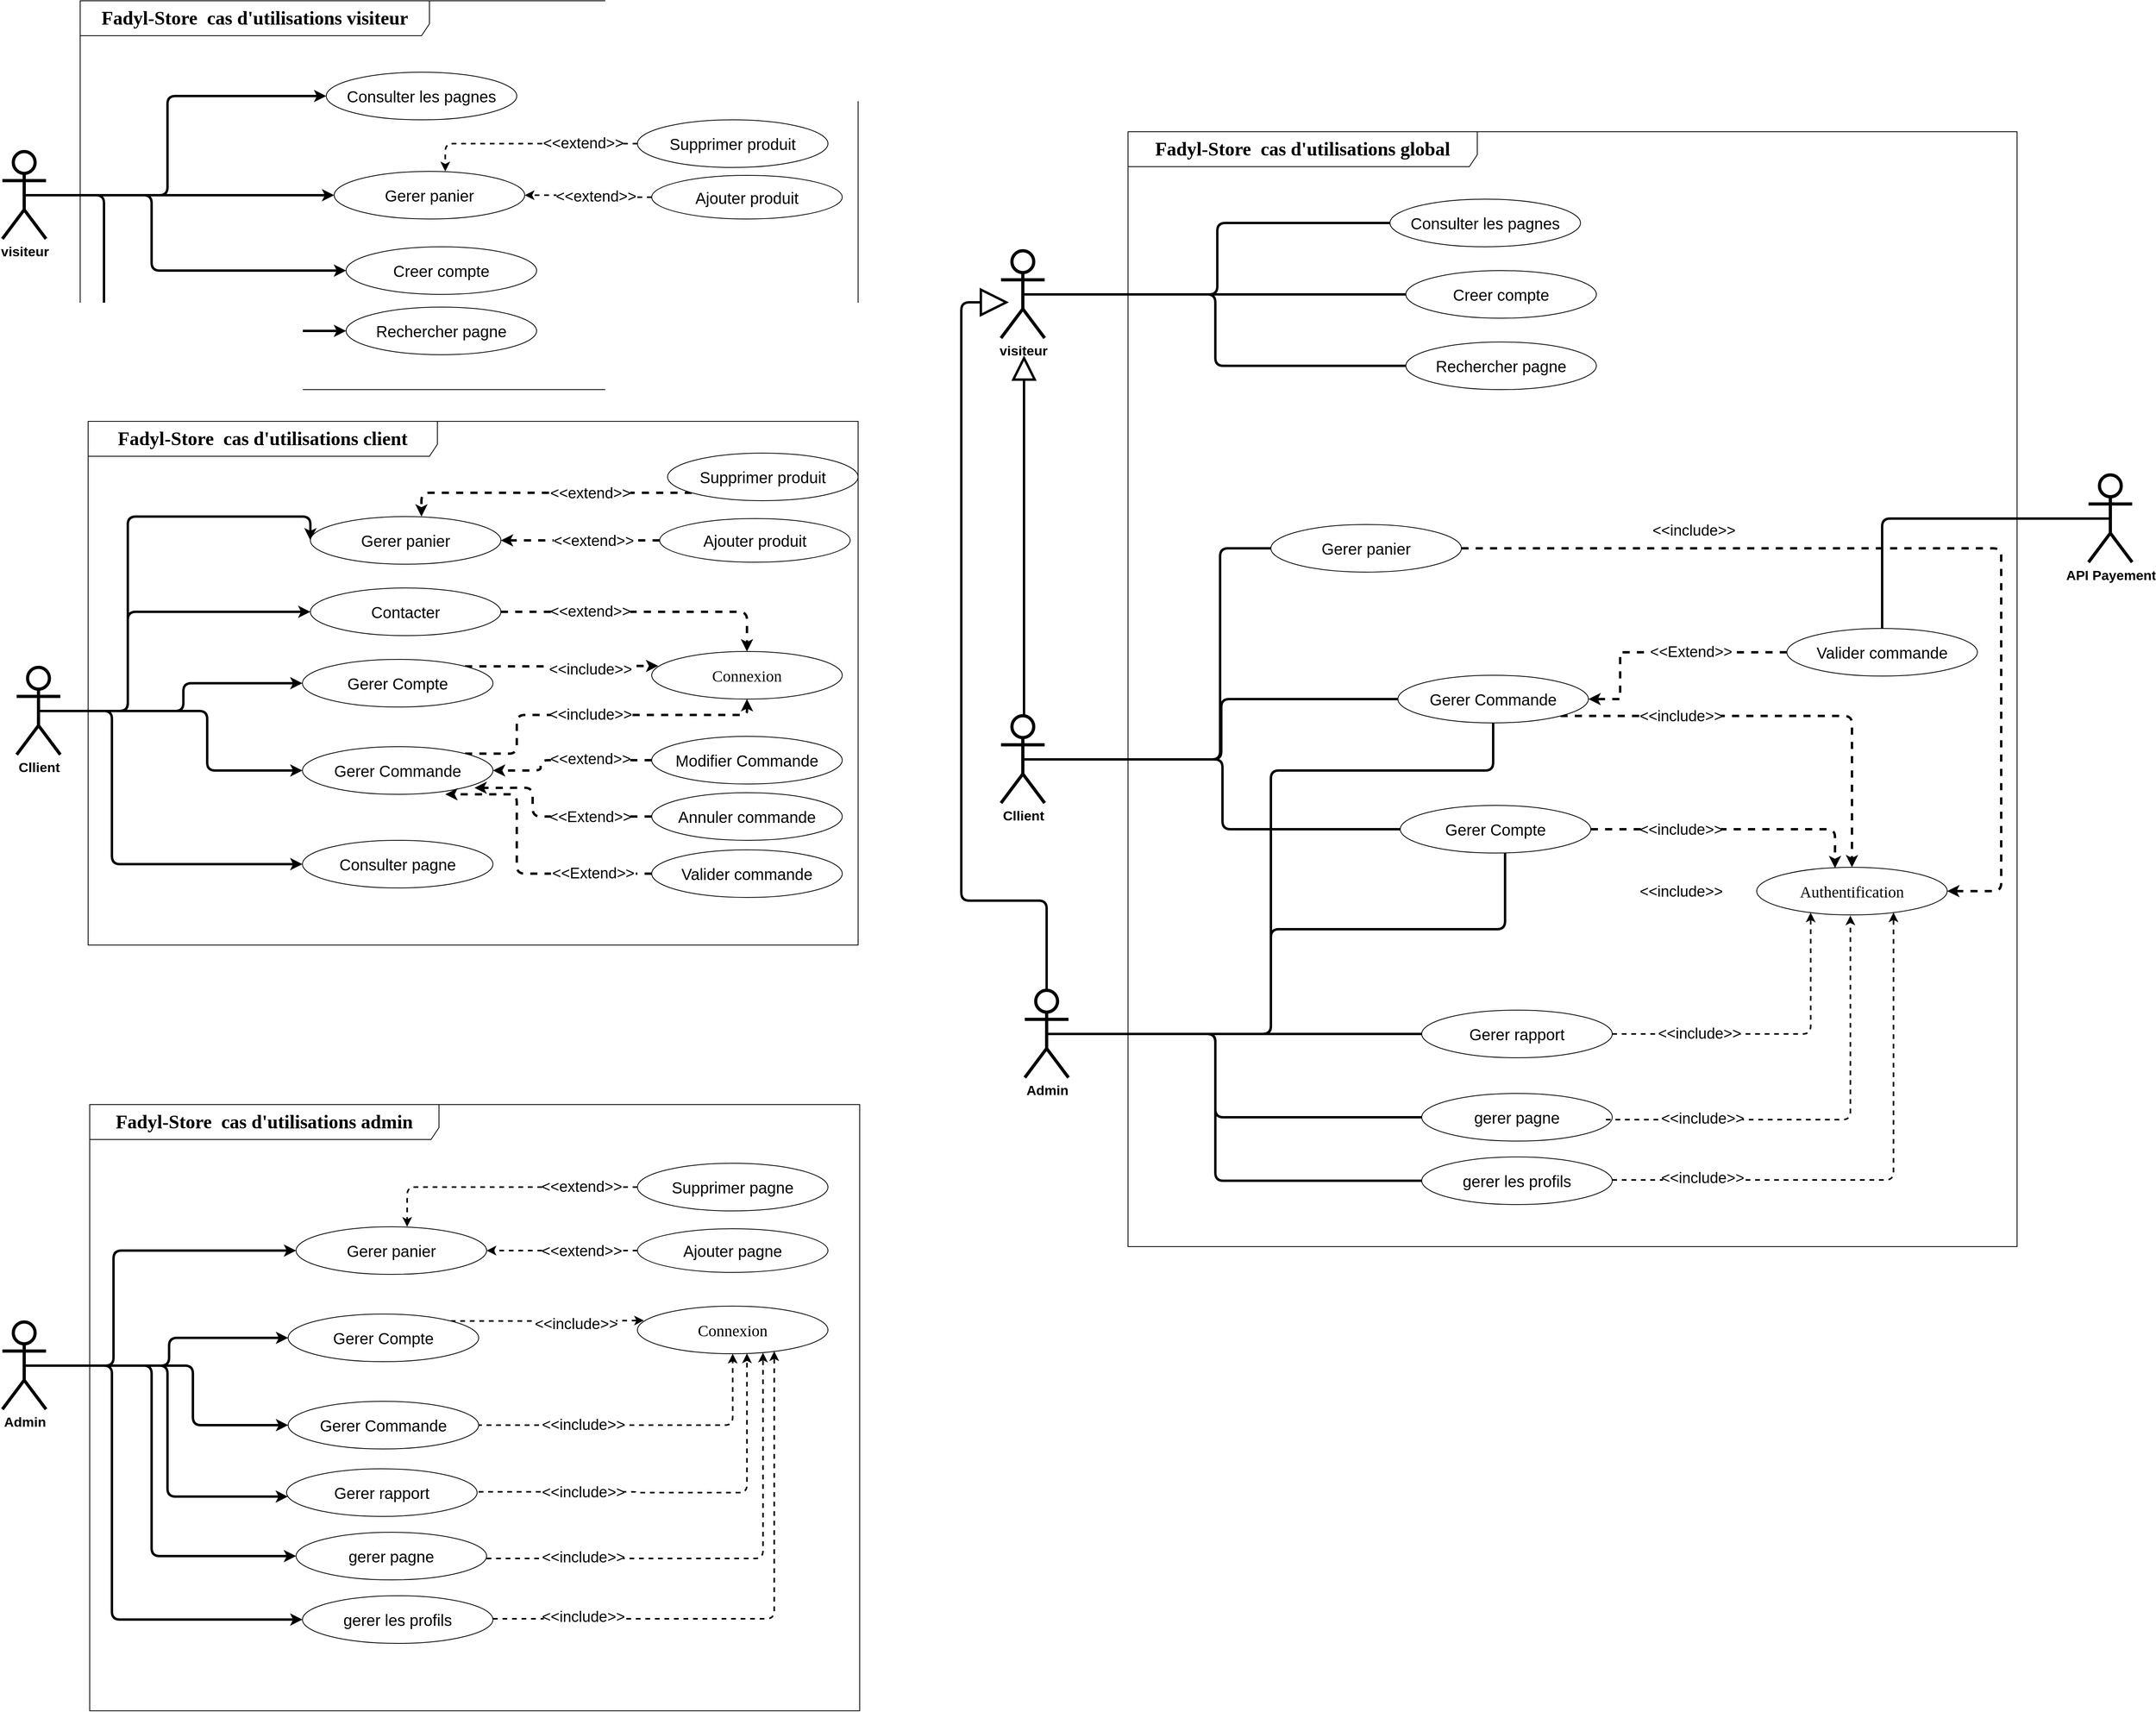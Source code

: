 <mxfile version="21.8.2" type="github">
  <diagram name="Page-1" id="MP3lhUmpOYRh14QqVenC">
    <mxGraphModel dx="3585" dy="3164" grid="1" gridSize="10" guides="1" tooltips="1" connect="1" arrows="1" fold="1" page="1" pageScale="1" pageWidth="827" pageHeight="1169" math="0" shadow="0">
      <root>
        <mxCell id="0" />
        <mxCell id="1" parent="0" />
        <mxCell id="Cj-gU3hh-OPhlNh2P_BH-46" style="edgeStyle=orthogonalEdgeStyle;rounded=1;orthogonalLoop=1;jettySize=auto;html=1;exitX=0.5;exitY=0.5;exitDx=0;exitDy=0;exitPerimeter=0;entryX=0;entryY=0.5;entryDx=0;entryDy=0;strokeWidth=3;" parent="1" source="Cj-gU3hh-OPhlNh2P_BH-1" target="Cj-gU3hh-OPhlNh2P_BH-8" edge="1">
          <mxGeometry relative="1" as="geometry">
            <Array as="points">
              <mxPoint x="510" y="175" />
              <mxPoint x="510" y="250" />
            </Array>
          </mxGeometry>
        </mxCell>
        <mxCell id="Cj-gU3hh-OPhlNh2P_BH-48" style="edgeStyle=orthogonalEdgeStyle;rounded=1;orthogonalLoop=1;jettySize=auto;html=1;exitX=0.5;exitY=0.5;exitDx=0;exitDy=0;exitPerimeter=0;entryX=0;entryY=0.5;entryDx=0;entryDy=0;strokeWidth=3;" parent="1" source="Cj-gU3hh-OPhlNh2P_BH-1" target="Cj-gU3hh-OPhlNh2P_BH-10" edge="1">
          <mxGeometry relative="1" as="geometry">
            <Array as="points">
              <mxPoint x="390" y="175" />
              <mxPoint x="390" y="368" />
            </Array>
          </mxGeometry>
        </mxCell>
        <mxCell id="Cj-gU3hh-OPhlNh2P_BH-49" style="edgeStyle=orthogonalEdgeStyle;orthogonalLoop=1;jettySize=auto;html=1;exitX=0.5;exitY=0.5;exitDx=0;exitDy=0;exitPerimeter=0;entryX=0;entryY=0.5;entryDx=0;entryDy=0;strokeWidth=3;rounded=1;" parent="1" source="Cj-gU3hh-OPhlNh2P_BH-1" target="Cj-gU3hh-OPhlNh2P_BH-4" edge="1">
          <mxGeometry relative="1" as="geometry">
            <Array as="points">
              <mxPoint x="410" y="175" />
              <mxPoint x="410" y="-70" />
            </Array>
          </mxGeometry>
        </mxCell>
        <mxCell id="Cj-gU3hh-OPhlNh2P_BH-50" style="edgeStyle=orthogonalEdgeStyle;rounded=1;orthogonalLoop=1;jettySize=auto;html=1;exitX=0.5;exitY=0.5;exitDx=0;exitDy=0;exitPerimeter=0;entryX=0;entryY=0.5;entryDx=0;entryDy=0;strokeWidth=3;" parent="1" source="Cj-gU3hh-OPhlNh2P_BH-1" target="Cj-gU3hh-OPhlNh2P_BH-7" edge="1">
          <mxGeometry relative="1" as="geometry">
            <Array as="points">
              <mxPoint x="480" y="175" />
              <mxPoint x="480" y="140" />
            </Array>
          </mxGeometry>
        </mxCell>
        <mxCell id="Cj-gU3hh-OPhlNh2P_BH-1" value="&lt;b&gt;&lt;font style=&quot;font-size: 17px;&quot;&gt;Cllient&lt;/font&gt;&lt;/b&gt;" style="shape=umlActor;verticalLabelPosition=bottom;verticalAlign=top;html=1;strokeWidth=4;" parent="1" vertex="1">
          <mxGeometry x="270" y="120" width="55" height="110" as="geometry" />
        </mxCell>
        <mxCell id="Cj-gU3hh-OPhlNh2P_BH-4" value="&lt;font style=&quot;font-size: 20px;&quot;&gt;Gerer panier&lt;/font&gt;" style="ellipse;whiteSpace=wrap;html=1;fillStyle=solid;" parent="1" vertex="1">
          <mxGeometry x="640" y="-70" width="240" height="60" as="geometry" />
        </mxCell>
        <mxCell id="Cj-gU3hh-OPhlNh2P_BH-61" style="edgeStyle=orthogonalEdgeStyle;rounded=1;orthogonalLoop=1;jettySize=auto;html=1;exitX=1;exitY=0;exitDx=0;exitDy=0;entryX=0.034;entryY=0.302;entryDx=0;entryDy=0;entryPerimeter=0;dashed=1;strokeWidth=3;" parent="1" source="Cj-gU3hh-OPhlNh2P_BH-7" target="Cj-gU3hh-OPhlNh2P_BH-51" edge="1">
          <mxGeometry relative="1" as="geometry" />
        </mxCell>
        <mxCell id="Cj-gU3hh-OPhlNh2P_BH-7" value="&lt;font style=&quot;font-size: 20px;&quot;&gt;Gerer Compte&lt;/font&gt;" style="ellipse;whiteSpace=wrap;html=1;" parent="1" vertex="1">
          <mxGeometry x="630" y="110" width="240" height="60" as="geometry" />
        </mxCell>
        <mxCell id="Cj-gU3hh-OPhlNh2P_BH-77" style="edgeStyle=orthogonalEdgeStyle;rounded=1;orthogonalLoop=1;jettySize=auto;html=1;exitX=1;exitY=0;exitDx=0;exitDy=0;entryX=0.5;entryY=1;entryDx=0;entryDy=0;dashed=1;strokeWidth=3;" parent="1" source="Cj-gU3hh-OPhlNh2P_BH-8" target="Cj-gU3hh-OPhlNh2P_BH-51" edge="1">
          <mxGeometry relative="1" as="geometry">
            <Array as="points">
              <mxPoint x="900" y="229" />
              <mxPoint x="900" y="180" />
              <mxPoint x="1190" y="180" />
            </Array>
          </mxGeometry>
        </mxCell>
        <mxCell id="Cj-gU3hh-OPhlNh2P_BH-8" value="&lt;font style=&quot;font-size: 20px;&quot;&gt;Gerer Commande&lt;/font&gt;" style="ellipse;whiteSpace=wrap;html=1;" parent="1" vertex="1">
          <mxGeometry x="630" y="220" width="240" height="60" as="geometry" />
        </mxCell>
        <mxCell id="Cj-gU3hh-OPhlNh2P_BH-10" value="&lt;span style=&quot;font-size: 20px;&quot;&gt;Consulter pagne&lt;/span&gt;" style="ellipse;whiteSpace=wrap;html=1;" parent="1" vertex="1">
          <mxGeometry x="630" y="338" width="240" height="60" as="geometry" />
        </mxCell>
        <mxCell id="Cj-gU3hh-OPhlNh2P_BH-58" style="edgeStyle=orthogonalEdgeStyle;rounded=0;orthogonalLoop=1;jettySize=auto;html=1;exitX=0;exitY=0.5;exitDx=0;exitDy=0;entryX=1;entryY=0.5;entryDx=0;entryDy=0;dashed=1;strokeWidth=3;" parent="1" source="Cj-gU3hh-OPhlNh2P_BH-21" target="Cj-gU3hh-OPhlNh2P_BH-4" edge="1">
          <mxGeometry relative="1" as="geometry" />
        </mxCell>
        <mxCell id="Cj-gU3hh-OPhlNh2P_BH-21" value="&lt;font style=&quot;font-size: 20px;&quot;&gt;Ajouter produit&lt;/font&gt;" style="ellipse;whiteSpace=wrap;html=1;flipV=1;flipH=1;" parent="1" vertex="1">
          <mxGeometry x="1080" y="-67.5" width="240" height="55" as="geometry" />
        </mxCell>
        <mxCell id="Cj-gU3hh-OPhlNh2P_BH-82" style="edgeStyle=orthogonalEdgeStyle;rounded=1;orthogonalLoop=1;jettySize=auto;html=1;entryX=0.583;entryY=0;entryDx=0;entryDy=0;entryPerimeter=0;dashed=1;strokeWidth=3;" parent="1" source="Cj-gU3hh-OPhlNh2P_BH-22" target="Cj-gU3hh-OPhlNh2P_BH-4" edge="1">
          <mxGeometry relative="1" as="geometry">
            <Array as="points">
              <mxPoint x="780" y="-100" />
            </Array>
          </mxGeometry>
        </mxCell>
        <mxCell id="Cj-gU3hh-OPhlNh2P_BH-22" value="&lt;font style=&quot;font-size: 20px;&quot;&gt;Supprimer produit&lt;/font&gt;" style="ellipse;whiteSpace=wrap;html=1;flipV=1;flipH=1;" parent="1" vertex="1">
          <mxGeometry x="1090" y="-150" width="240" height="60" as="geometry" />
        </mxCell>
        <mxCell id="Cj-gU3hh-OPhlNh2P_BH-37" style="edgeStyle=orthogonalEdgeStyle;rounded=1;orthogonalLoop=1;jettySize=auto;html=1;exitX=0;exitY=0.5;exitDx=0;exitDy=0;entryX=1;entryY=0.5;entryDx=0;entryDy=0;dashed=1;strokeWidth=3;" parent="1" source="Cj-gU3hh-OPhlNh2P_BH-28" target="Cj-gU3hh-OPhlNh2P_BH-8" edge="1">
          <mxGeometry relative="1" as="geometry">
            <Array as="points">
              <mxPoint x="930" y="237" />
              <mxPoint x="930" y="250" />
            </Array>
          </mxGeometry>
        </mxCell>
        <mxCell id="Cj-gU3hh-OPhlNh2P_BH-28" value="&lt;font style=&quot;font-size: 20px;&quot;&gt;Modifier Commande&lt;/font&gt;" style="ellipse;whiteSpace=wrap;html=1;flipV=1;flipH=1;" parent="1" vertex="1">
          <mxGeometry x="1070" y="207" width="240" height="60" as="geometry" />
        </mxCell>
        <mxCell id="Cj-gU3hh-OPhlNh2P_BH-38" style="edgeStyle=orthogonalEdgeStyle;rounded=1;orthogonalLoop=1;jettySize=auto;html=1;exitX=0;exitY=0.5;exitDx=0;exitDy=0;entryX=0.903;entryY=0.864;entryDx=0;entryDy=0;entryPerimeter=0;dashed=1;strokeWidth=3;" parent="1" source="Cj-gU3hh-OPhlNh2P_BH-29" target="Cj-gU3hh-OPhlNh2P_BH-8" edge="1">
          <mxGeometry relative="1" as="geometry">
            <Array as="points">
              <mxPoint x="920" y="308" />
              <mxPoint x="920" y="272" />
            </Array>
          </mxGeometry>
        </mxCell>
        <mxCell id="Cj-gU3hh-OPhlNh2P_BH-29" value="&lt;font style=&quot;font-size: 20px;&quot;&gt;Annuler commande&lt;/font&gt;" style="ellipse;whiteSpace=wrap;html=1;flipV=1;flipH=1;" parent="1" vertex="1">
          <mxGeometry x="1070" y="278" width="240" height="60" as="geometry" />
        </mxCell>
        <mxCell id="Cj-gU3hh-OPhlNh2P_BH-39" style="edgeStyle=orthogonalEdgeStyle;rounded=1;orthogonalLoop=1;jettySize=auto;html=1;exitX=0;exitY=0.5;exitDx=0;exitDy=0;entryX=0.75;entryY=1;entryDx=0;entryDy=0;entryPerimeter=0;dashed=1;strokeWidth=3;" parent="1" source="Cj-gU3hh-OPhlNh2P_BH-30" target="Cj-gU3hh-OPhlNh2P_BH-8" edge="1">
          <mxGeometry relative="1" as="geometry">
            <Array as="points">
              <mxPoint x="900" y="380" />
              <mxPoint x="900" y="280" />
            </Array>
          </mxGeometry>
        </mxCell>
        <mxCell id="Cj-gU3hh-OPhlNh2P_BH-30" value="&lt;font style=&quot;font-size: 20px;&quot;&gt;Valider commande&lt;/font&gt;" style="ellipse;whiteSpace=wrap;html=1;flipV=1;flipH=1;" parent="1" vertex="1">
          <mxGeometry x="1070" y="350" width="240" height="60" as="geometry" />
        </mxCell>
        <mxCell id="Cj-gU3hh-OPhlNh2P_BH-51" value="&lt;font face=&quot;Times New Roman&quot; style=&quot;font-size: 20px;&quot;&gt;Connexion&lt;/font&gt;" style="ellipse;whiteSpace=wrap;html=1;" parent="1" vertex="1">
          <mxGeometry x="1070" y="100" width="240" height="60" as="geometry" />
        </mxCell>
        <mxCell id="Cj-gU3hh-OPhlNh2P_BH-65" value="&lt;font style=&quot;font-size: 19px;&quot;&gt;&amp;lt;&amp;lt;Extend&amp;gt;&amp;gt;&lt;/font&gt;" style="text;html=1;strokeColor=none;fillColor=default;align=center;verticalAlign=middle;whiteSpace=wrap;rounded=0;" parent="1" vertex="1">
          <mxGeometry x="943" y="365" width="107" height="30" as="geometry" />
        </mxCell>
        <mxCell id="Cj-gU3hh-OPhlNh2P_BH-75" value="&lt;font style=&quot;font-size: 19px;&quot;&gt;&amp;lt;&amp;lt;Extend&amp;gt;&amp;gt;&lt;/font&gt;" style="text;html=1;strokeColor=none;fillColor=default;align=center;verticalAlign=middle;whiteSpace=wrap;rounded=0;" parent="1" vertex="1">
          <mxGeometry x="943" y="294" width="100" height="30" as="geometry" />
        </mxCell>
        <mxCell id="Cj-gU3hh-OPhlNh2P_BH-76" value="&lt;font style=&quot;font-size: 19px;&quot;&gt;&amp;lt;&amp;lt;extend&amp;gt;&amp;gt;&lt;/font&gt;" style="text;html=1;strokeColor=none;fillColor=default;align=center;verticalAlign=middle;whiteSpace=wrap;rounded=0;" parent="1" vertex="1">
          <mxGeometry x="943" y="221" width="100" height="30" as="geometry" />
        </mxCell>
        <mxCell id="Cj-gU3hh-OPhlNh2P_BH-78" value="&lt;font style=&quot;font-size: 19px;&quot;&gt;&amp;lt;&amp;lt;include&amp;gt;&amp;gt;&lt;/font&gt;" style="text;html=1;strokeColor=none;fillColor=default;align=center;verticalAlign=middle;whiteSpace=wrap;rounded=0;" parent="1" vertex="1">
          <mxGeometry x="943" y="165" width="100" height="30" as="geometry" />
        </mxCell>
        <mxCell id="Cj-gU3hh-OPhlNh2P_BH-80" value="&lt;font style=&quot;font-size: 19px;&quot;&gt;&amp;lt;&amp;lt;include&amp;gt;&amp;gt;&lt;/font&gt;" style="text;html=1;strokeColor=none;fillColor=default;align=center;verticalAlign=middle;whiteSpace=wrap;rounded=0;" parent="1" vertex="1">
          <mxGeometry x="943" y="108" width="100" height="30" as="geometry" />
        </mxCell>
        <mxCell id="Cj-gU3hh-OPhlNh2P_BH-83" value="&lt;font style=&quot;font-size: 19px;&quot;&gt;&amp;lt;&amp;lt;extend&amp;gt;&amp;gt;&lt;/font&gt;" style="text;html=1;strokeColor=none;fillColor=default;align=center;verticalAlign=middle;whiteSpace=wrap;rounded=0;" parent="1" vertex="1">
          <mxGeometry x="943" y="-114" width="100" height="30" as="geometry" />
        </mxCell>
        <mxCell id="Cj-gU3hh-OPhlNh2P_BH-84" value="&lt;font style=&quot;font-size: 19px;&quot;&gt;&amp;lt;&amp;lt;extend&amp;gt;&amp;gt;&lt;/font&gt;" style="text;html=1;strokeColor=none;fillColor=default;align=center;verticalAlign=middle;whiteSpace=wrap;rounded=0;" parent="1" vertex="1">
          <mxGeometry x="946.5" y="-55" width="100" height="31" as="geometry" />
        </mxCell>
        <mxCell id="yTbpCCuxqW_o6gBiZuwL-2" value="&lt;b style=&quot;border-color: var(--border-color); font-family: &amp;quot;Times New Roman&amp;quot;; font-size: 24px;&quot;&gt;Fadyl-Store&amp;nbsp; cas d&#39;utilisations client&lt;/b&gt;" style="shape=umlFrame;whiteSpace=wrap;html=1;pointerEvents=0;width=440;height=44;movable=0;resizable=0;rotatable=0;deletable=0;editable=0;locked=1;connectable=0;" parent="1" vertex="1">
          <mxGeometry x="360" y="-190" width="970" height="660" as="geometry" />
        </mxCell>
        <mxCell id="NZRVEaTQ7mNEFwLoyxDp-2" style="edgeStyle=orthogonalEdgeStyle;rounded=1;orthogonalLoop=1;jettySize=auto;html=1;exitX=0.5;exitY=0.5;exitDx=0;exitDy=0;exitPerimeter=0;entryX=0;entryY=0.5;entryDx=0;entryDy=0;strokeWidth=3;" parent="1" source="NZRVEaTQ7mNEFwLoyxDp-6" target="NZRVEaTQ7mNEFwLoyxDp-13" edge="1">
          <mxGeometry relative="1" as="geometry">
            <Array as="points">
              <mxPoint x="440" y="-475" />
              <mxPoint x="440" y="-380" />
            </Array>
          </mxGeometry>
        </mxCell>
        <mxCell id="NZRVEaTQ7mNEFwLoyxDp-3" style="edgeStyle=orthogonalEdgeStyle;rounded=1;orthogonalLoop=1;jettySize=auto;html=1;exitX=0.5;exitY=0.5;exitDx=0;exitDy=0;exitPerimeter=0;entryX=0;entryY=0.5;entryDx=0;entryDy=0;strokeWidth=3;" parent="1" source="NZRVEaTQ7mNEFwLoyxDp-6" target="NZRVEaTQ7mNEFwLoyxDp-14" edge="1">
          <mxGeometry relative="1" as="geometry">
            <Array as="points">
              <mxPoint x="380" y="-475" />
              <mxPoint x="380" y="-304" />
            </Array>
          </mxGeometry>
        </mxCell>
        <mxCell id="NZRVEaTQ7mNEFwLoyxDp-4" style="edgeStyle=orthogonalEdgeStyle;orthogonalLoop=1;jettySize=auto;html=1;exitX=0.5;exitY=0.5;exitDx=0;exitDy=0;exitPerimeter=0;entryX=0;entryY=0.5;entryDx=0;entryDy=0;strokeWidth=3;rounded=1;" parent="1" source="NZRVEaTQ7mNEFwLoyxDp-6" target="NZRVEaTQ7mNEFwLoyxDp-8" edge="1">
          <mxGeometry relative="1" as="geometry">
            <Array as="points">
              <mxPoint x="655" y="-475" />
            </Array>
          </mxGeometry>
        </mxCell>
        <mxCell id="NZRVEaTQ7mNEFwLoyxDp-93" style="edgeStyle=orthogonalEdgeStyle;rounded=1;orthogonalLoop=1;jettySize=auto;html=1;exitX=0.5;exitY=0.5;exitDx=0;exitDy=0;exitPerimeter=0;entryX=0;entryY=0.5;entryDx=0;entryDy=0;strokeWidth=3;" parent="1" source="NZRVEaTQ7mNEFwLoyxDp-6" target="NZRVEaTQ7mNEFwLoyxDp-92" edge="1">
          <mxGeometry relative="1" as="geometry">
            <Array as="points">
              <mxPoint x="460" y="-475" />
              <mxPoint x="460" y="-600" />
            </Array>
          </mxGeometry>
        </mxCell>
        <mxCell id="NZRVEaTQ7mNEFwLoyxDp-6" value="&lt;b&gt;&lt;font style=&quot;font-size: 17px;&quot;&gt;visiteur&lt;/font&gt;&lt;/b&gt;" style="shape=umlActor;verticalLabelPosition=bottom;verticalAlign=top;html=1;strokeWidth=4;" parent="1" vertex="1">
          <mxGeometry x="252" y="-530" width="55" height="110" as="geometry" />
        </mxCell>
        <mxCell id="NZRVEaTQ7mNEFwLoyxDp-8" value="&lt;font style=&quot;font-size: 20px;&quot;&gt;Gerer panier&lt;/font&gt;" style="ellipse;whiteSpace=wrap;html=1;fillStyle=solid;" parent="1" vertex="1">
          <mxGeometry x="670" y="-505" width="240" height="60" as="geometry" />
        </mxCell>
        <mxCell id="NZRVEaTQ7mNEFwLoyxDp-13" value="&lt;font style=&quot;font-size: 20px;&quot;&gt;Creer compte&lt;/font&gt;" style="ellipse;whiteSpace=wrap;html=1;" parent="1" vertex="1">
          <mxGeometry x="685" y="-410" width="240" height="60" as="geometry" />
        </mxCell>
        <mxCell id="NZRVEaTQ7mNEFwLoyxDp-14" value="&lt;font style=&quot;font-size: 20px;&quot;&gt;Rechercher pagne&lt;/font&gt;" style="ellipse;whiteSpace=wrap;html=1;" parent="1" vertex="1">
          <mxGeometry x="685" y="-334" width="240" height="60" as="geometry" />
        </mxCell>
        <mxCell id="NZRVEaTQ7mNEFwLoyxDp-15" style="edgeStyle=orthogonalEdgeStyle;rounded=0;orthogonalLoop=1;jettySize=auto;html=1;exitX=0;exitY=0.5;exitDx=0;exitDy=0;entryX=1;entryY=0.5;entryDx=0;entryDy=0;dashed=1;strokeWidth=2;" parent="1" source="NZRVEaTQ7mNEFwLoyxDp-16" target="NZRVEaTQ7mNEFwLoyxDp-8" edge="1">
          <mxGeometry relative="1" as="geometry" />
        </mxCell>
        <mxCell id="NZRVEaTQ7mNEFwLoyxDp-16" value="&lt;font style=&quot;font-size: 20px;&quot;&gt;Ajouter produit&lt;/font&gt;" style="ellipse;whiteSpace=wrap;html=1;flipV=1;flipH=1;" parent="1" vertex="1">
          <mxGeometry x="1070" y="-500" width="240" height="55" as="geometry" />
        </mxCell>
        <mxCell id="NZRVEaTQ7mNEFwLoyxDp-17" style="edgeStyle=orthogonalEdgeStyle;rounded=1;orthogonalLoop=1;jettySize=auto;html=1;entryX=0.583;entryY=0;entryDx=0;entryDy=0;entryPerimeter=0;dashed=1;strokeWidth=2;" parent="1" source="NZRVEaTQ7mNEFwLoyxDp-18" target="NZRVEaTQ7mNEFwLoyxDp-8" edge="1">
          <mxGeometry relative="1" as="geometry" />
        </mxCell>
        <mxCell id="NZRVEaTQ7mNEFwLoyxDp-18" value="&lt;font style=&quot;font-size: 20px;&quot;&gt;Supprimer produit&lt;/font&gt;" style="ellipse;whiteSpace=wrap;html=1;flipV=1;flipH=1;" parent="1" vertex="1">
          <mxGeometry x="1052" y="-570" width="240" height="60" as="geometry" />
        </mxCell>
        <mxCell id="NZRVEaTQ7mNEFwLoyxDp-32" value="&lt;font style=&quot;font-size: 19px;&quot;&gt;&amp;lt;&amp;lt;extend&amp;gt;&amp;gt;&lt;/font&gt;" style="text;html=1;strokeColor=none;fillColor=default;align=center;verticalAlign=middle;whiteSpace=wrap;rounded=0;" parent="1" vertex="1">
          <mxGeometry x="934" y="-555" width="100" height="30" as="geometry" />
        </mxCell>
        <mxCell id="NZRVEaTQ7mNEFwLoyxDp-33" value="&lt;font style=&quot;font-size: 19px;&quot;&gt;&amp;lt;&amp;lt;extend&amp;gt;&amp;gt;&lt;/font&gt;" style="text;html=1;strokeColor=none;fillColor=default;align=center;verticalAlign=middle;whiteSpace=wrap;rounded=0;" parent="1" vertex="1">
          <mxGeometry x="950" y="-488" width="100" height="30" as="geometry" />
        </mxCell>
        <mxCell id="NZRVEaTQ7mNEFwLoyxDp-34" value="&lt;b style=&quot;border-color: var(--border-color); font-family: &amp;quot;Times New Roman&amp;quot;; font-size: 24px;&quot;&gt;Fadyl-Store&amp;nbsp; cas d&#39;utilisations visiteur&lt;/b&gt;" style="shape=umlFrame;whiteSpace=wrap;html=1;pointerEvents=0;width=440;height=44;movable=0;resizable=0;rotatable=0;deletable=0;editable=0;locked=1;connectable=0;" parent="1" vertex="1">
          <mxGeometry x="350" y="-720" width="980" height="490" as="geometry" />
        </mxCell>
        <mxCell id="lOCJCcute6sz5MF9mWm--66" style="edgeStyle=orthogonalEdgeStyle;rounded=1;orthogonalLoop=1;jettySize=auto;html=1;exitX=1;exitY=0.5;exitDx=0;exitDy=0;entryX=0.5;entryY=0;entryDx=0;entryDy=0;strokeWidth=3;dashed=1;" parent="1" source="NZRVEaTQ7mNEFwLoyxDp-37" target="Cj-gU3hh-OPhlNh2P_BH-51" edge="1">
          <mxGeometry relative="1" as="geometry" />
        </mxCell>
        <mxCell id="NZRVEaTQ7mNEFwLoyxDp-37" value="&lt;font style=&quot;font-size: 20px;&quot;&gt;Contacter&lt;/font&gt;" style="ellipse;whiteSpace=wrap;html=1;fillStyle=solid;" parent="1" vertex="1">
          <mxGeometry x="640" y="20" width="240" height="60" as="geometry" />
        </mxCell>
        <mxCell id="NZRVEaTQ7mNEFwLoyxDp-38" style="edgeStyle=orthogonalEdgeStyle;orthogonalLoop=1;jettySize=auto;html=1;exitX=0.5;exitY=0.5;exitDx=0;exitDy=0;exitPerimeter=0;entryX=0;entryY=0.5;entryDx=0;entryDy=0;strokeWidth=3;rounded=1;" parent="1" source="Cj-gU3hh-OPhlNh2P_BH-1" target="NZRVEaTQ7mNEFwLoyxDp-37" edge="1">
          <mxGeometry relative="1" as="geometry">
            <Array as="points">
              <mxPoint x="410" y="175" />
              <mxPoint x="410" y="50" />
            </Array>
            <mxPoint x="310.5" y="120" as="sourcePoint" />
            <mxPoint x="652.5" y="-25" as="targetPoint" />
          </mxGeometry>
        </mxCell>
        <mxCell id="NZRVEaTQ7mNEFwLoyxDp-39" style="edgeStyle=orthogonalEdgeStyle;rounded=1;orthogonalLoop=1;jettySize=auto;html=1;exitX=0.5;exitY=0.5;exitDx=0;exitDy=0;exitPerimeter=0;entryX=0;entryY=0.5;entryDx=0;entryDy=0;strokeWidth=3;" parent="1" source="NZRVEaTQ7mNEFwLoyxDp-44" target="NZRVEaTQ7mNEFwLoyxDp-50" edge="1">
          <mxGeometry relative="1" as="geometry">
            <Array as="points">
              <mxPoint x="492" y="1000" />
              <mxPoint x="492" y="1075" />
            </Array>
          </mxGeometry>
        </mxCell>
        <mxCell id="NZRVEaTQ7mNEFwLoyxDp-41" style="edgeStyle=orthogonalEdgeStyle;rounded=1;orthogonalLoop=1;jettySize=auto;html=1;exitX=0.5;exitY=0.5;exitDx=0;exitDy=0;exitPerimeter=0;entryX=0;entryY=0.5;entryDx=0;entryDy=0;strokeWidth=3;" parent="1" source="NZRVEaTQ7mNEFwLoyxDp-44" target="NZRVEaTQ7mNEFwLoyxDp-52" edge="1">
          <mxGeometry relative="1" as="geometry">
            <Array as="points">
              <mxPoint x="440" y="1000" />
              <mxPoint x="440" y="1240" />
            </Array>
          </mxGeometry>
        </mxCell>
        <mxCell id="NZRVEaTQ7mNEFwLoyxDp-42" style="edgeStyle=orthogonalEdgeStyle;orthogonalLoop=1;jettySize=auto;html=1;exitX=0.5;exitY=0.5;exitDx=0;exitDy=0;exitPerimeter=0;entryX=0;entryY=0.5;entryDx=0;entryDy=0;strokeWidth=3;rounded=1;" parent="1" source="NZRVEaTQ7mNEFwLoyxDp-44" target="NZRVEaTQ7mNEFwLoyxDp-46" edge="1">
          <mxGeometry relative="1" as="geometry">
            <Array as="points">
              <mxPoint x="392" y="1000" />
              <mxPoint x="392" y="855" />
            </Array>
          </mxGeometry>
        </mxCell>
        <mxCell id="NZRVEaTQ7mNEFwLoyxDp-43" style="edgeStyle=orthogonalEdgeStyle;rounded=1;orthogonalLoop=1;jettySize=auto;html=1;exitX=0.5;exitY=0.5;exitDx=0;exitDy=0;exitPerimeter=0;entryX=0;entryY=0.5;entryDx=0;entryDy=0;strokeWidth=3;" parent="1" source="NZRVEaTQ7mNEFwLoyxDp-44" target="NZRVEaTQ7mNEFwLoyxDp-48" edge="1">
          <mxGeometry relative="1" as="geometry">
            <Array as="points">
              <mxPoint x="462" y="1000" />
              <mxPoint x="462" y="965" />
            </Array>
          </mxGeometry>
        </mxCell>
        <mxCell id="NZRVEaTQ7mNEFwLoyxDp-79" style="edgeStyle=orthogonalEdgeStyle;rounded=1;orthogonalLoop=1;jettySize=auto;html=1;exitX=0.5;exitY=0.5;exitDx=0;exitDy=0;exitPerimeter=0;entryX=0;entryY=0.5;entryDx=0;entryDy=0;strokeWidth=3;" parent="1" source="NZRVEaTQ7mNEFwLoyxDp-44" target="NZRVEaTQ7mNEFwLoyxDp-78" edge="1">
          <mxGeometry relative="1" as="geometry">
            <Array as="points">
              <mxPoint x="390" y="1000" />
              <mxPoint x="390" y="1320" />
            </Array>
          </mxGeometry>
        </mxCell>
        <mxCell id="NZRVEaTQ7mNEFwLoyxDp-44" value="&lt;b&gt;&lt;font style=&quot;font-size: 17px;&quot;&gt;Admin&lt;/font&gt;&lt;/b&gt;" style="shape=umlActor;verticalLabelPosition=bottom;verticalAlign=top;html=1;strokeWidth=4;" parent="1" vertex="1">
          <mxGeometry x="252" y="945" width="55" height="110" as="geometry" />
        </mxCell>
        <mxCell id="NZRVEaTQ7mNEFwLoyxDp-46" value="&lt;font style=&quot;font-size: 20px;&quot;&gt;Gerer panier&lt;/font&gt;" style="ellipse;whiteSpace=wrap;html=1;fillStyle=solid;" parent="1" vertex="1">
          <mxGeometry x="622" y="825" width="240" height="60" as="geometry" />
        </mxCell>
        <mxCell id="NZRVEaTQ7mNEFwLoyxDp-47" style="edgeStyle=orthogonalEdgeStyle;rounded=1;orthogonalLoop=1;jettySize=auto;html=1;exitX=1;exitY=0;exitDx=0;exitDy=0;entryX=0.034;entryY=0.302;entryDx=0;entryDy=0;entryPerimeter=0;dashed=1;strokeWidth=2;" parent="1" source="NZRVEaTQ7mNEFwLoyxDp-48" target="NZRVEaTQ7mNEFwLoyxDp-63" edge="1">
          <mxGeometry relative="1" as="geometry" />
        </mxCell>
        <mxCell id="NZRVEaTQ7mNEFwLoyxDp-48" value="&lt;font style=&quot;font-size: 20px;&quot;&gt;Gerer Compte&lt;/font&gt;" style="ellipse;whiteSpace=wrap;html=1;" parent="1" vertex="1">
          <mxGeometry x="612" y="935" width="240" height="60" as="geometry" />
        </mxCell>
        <mxCell id="NZRVEaTQ7mNEFwLoyxDp-49" style="edgeStyle=orthogonalEdgeStyle;rounded=1;orthogonalLoop=1;jettySize=auto;html=1;entryX=0.5;entryY=1;entryDx=0;entryDy=0;dashed=1;strokeWidth=2;" parent="1" target="NZRVEaTQ7mNEFwLoyxDp-63" edge="1">
          <mxGeometry relative="1" as="geometry">
            <Array as="points">
              <mxPoint x="1172" y="1075" />
            </Array>
            <mxPoint x="850" y="1075" as="sourcePoint" />
          </mxGeometry>
        </mxCell>
        <mxCell id="NZRVEaTQ7mNEFwLoyxDp-50" value="&lt;font style=&quot;font-size: 20px;&quot;&gt;Gerer Commande&lt;/font&gt;" style="ellipse;whiteSpace=wrap;html=1;" parent="1" vertex="1">
          <mxGeometry x="612" y="1045" width="240" height="60" as="geometry" />
        </mxCell>
        <mxCell id="NZRVEaTQ7mNEFwLoyxDp-52" value="&lt;font style=&quot;font-size: 20px;&quot;&gt;gerer pagne&lt;/font&gt;" style="ellipse;whiteSpace=wrap;html=1;" parent="1" vertex="1">
          <mxGeometry x="622" y="1210" width="240" height="60" as="geometry" />
        </mxCell>
        <mxCell id="NZRVEaTQ7mNEFwLoyxDp-53" style="edgeStyle=orthogonalEdgeStyle;rounded=0;orthogonalLoop=1;jettySize=auto;html=1;exitX=0;exitY=0.5;exitDx=0;exitDy=0;entryX=1;entryY=0.5;entryDx=0;entryDy=0;dashed=1;strokeWidth=2;" parent="1" source="NZRVEaTQ7mNEFwLoyxDp-54" target="NZRVEaTQ7mNEFwLoyxDp-46" edge="1">
          <mxGeometry relative="1" as="geometry" />
        </mxCell>
        <mxCell id="NZRVEaTQ7mNEFwLoyxDp-54" value="&lt;font style=&quot;font-size: 20px;&quot;&gt;Ajouter pagne&lt;/font&gt;" style="ellipse;whiteSpace=wrap;html=1;flipV=1;flipH=1;" parent="1" vertex="1">
          <mxGeometry x="1052" y="827.5" width="240" height="55" as="geometry" />
        </mxCell>
        <mxCell id="NZRVEaTQ7mNEFwLoyxDp-55" style="edgeStyle=orthogonalEdgeStyle;rounded=1;orthogonalLoop=1;jettySize=auto;html=1;entryX=0.583;entryY=0;entryDx=0;entryDy=0;entryPerimeter=0;dashed=1;strokeWidth=2;" parent="1" source="NZRVEaTQ7mNEFwLoyxDp-56" target="NZRVEaTQ7mNEFwLoyxDp-46" edge="1">
          <mxGeometry relative="1" as="geometry" />
        </mxCell>
        <mxCell id="NZRVEaTQ7mNEFwLoyxDp-56" value="&lt;font style=&quot;font-size: 20px;&quot;&gt;Supprimer pagne&lt;/font&gt;" style="ellipse;whiteSpace=wrap;html=1;flipV=1;flipH=1;" parent="1" vertex="1">
          <mxGeometry x="1052" y="745" width="240" height="60" as="geometry" />
        </mxCell>
        <mxCell id="NZRVEaTQ7mNEFwLoyxDp-63" value="&lt;font face=&quot;Times New Roman&quot; style=&quot;font-size: 20px;&quot;&gt;Connexion&lt;/font&gt;" style="ellipse;whiteSpace=wrap;html=1;" parent="1" vertex="1">
          <mxGeometry x="1052" y="925" width="240" height="60" as="geometry" />
        </mxCell>
        <mxCell id="NZRVEaTQ7mNEFwLoyxDp-67" value="&lt;font style=&quot;font-size: 19px;&quot;&gt;&amp;lt;&amp;lt;include&amp;gt;&amp;gt;&lt;/font&gt;" style="text;html=1;strokeColor=none;fillColor=default;align=center;verticalAlign=middle;whiteSpace=wrap;rounded=0;" parent="1" vertex="1">
          <mxGeometry x="934" y="1060" width="100" height="30" as="geometry" />
        </mxCell>
        <mxCell id="NZRVEaTQ7mNEFwLoyxDp-68" value="&lt;font style=&quot;font-size: 19px;&quot;&gt;&amp;lt;&amp;lt;include&amp;gt;&amp;gt;&lt;/font&gt;" style="text;html=1;strokeColor=none;fillColor=default;align=center;verticalAlign=middle;whiteSpace=wrap;rounded=0;" parent="1" vertex="1">
          <mxGeometry x="925" y="933" width="100" height="30" as="geometry" />
        </mxCell>
        <mxCell id="NZRVEaTQ7mNEFwLoyxDp-70" value="&lt;font style=&quot;font-size: 19px;&quot;&gt;&amp;lt;&amp;lt;extend&amp;gt;&amp;gt;&lt;/font&gt;" style="text;html=1;strokeColor=none;fillColor=default;align=center;verticalAlign=middle;whiteSpace=wrap;rounded=0;" parent="1" vertex="1">
          <mxGeometry x="932" y="760" width="100" height="30" as="geometry" />
        </mxCell>
        <mxCell id="NZRVEaTQ7mNEFwLoyxDp-71" value="&lt;font style=&quot;font-size: 19px;&quot;&gt;&amp;lt;&amp;lt;extend&amp;gt;&amp;gt;&lt;/font&gt;" style="text;html=1;strokeColor=none;fillColor=default;align=center;verticalAlign=middle;whiteSpace=wrap;rounded=0;" parent="1" vertex="1">
          <mxGeometry x="932" y="841" width="100" height="30" as="geometry" />
        </mxCell>
        <mxCell id="NZRVEaTQ7mNEFwLoyxDp-74" value="&lt;font style=&quot;font-size: 20px;&quot;&gt;Gerer rapport&lt;/font&gt;" style="ellipse;whiteSpace=wrap;html=1;" parent="1" vertex="1">
          <mxGeometry x="610" y="1130" width="240" height="60" as="geometry" />
        </mxCell>
        <mxCell id="NZRVEaTQ7mNEFwLoyxDp-75" style="edgeStyle=orthogonalEdgeStyle;rounded=1;orthogonalLoop=1;jettySize=auto;html=1;exitX=0.5;exitY=0.5;exitDx=0;exitDy=0;exitPerimeter=0;entryX=0.007;entryY=0.583;entryDx=0;entryDy=0;strokeWidth=3;entryPerimeter=0;" parent="1" source="NZRVEaTQ7mNEFwLoyxDp-44" target="NZRVEaTQ7mNEFwLoyxDp-74" edge="1">
          <mxGeometry relative="1" as="geometry">
            <Array as="points">
              <mxPoint x="460" y="1000" />
              <mxPoint x="460" y="1165" />
            </Array>
            <mxPoint x="290" y="1010" as="sourcePoint" />
            <mxPoint x="622" y="1085" as="targetPoint" />
          </mxGeometry>
        </mxCell>
        <mxCell id="NZRVEaTQ7mNEFwLoyxDp-77" value="&lt;b style=&quot;border-color: var(--border-color); font-family: &amp;quot;Times New Roman&amp;quot;; font-size: 24px;&quot;&gt;Fadyl-Store&amp;nbsp; cas d&#39;utilisations admin&lt;/b&gt;" style="shape=umlFrame;whiteSpace=wrap;html=1;pointerEvents=0;width=440;height=44;movable=0;resizable=0;rotatable=0;deletable=0;editable=0;locked=1;connectable=0;" parent="1" vertex="1">
          <mxGeometry x="362" y="671" width="970" height="764" as="geometry" />
        </mxCell>
        <mxCell id="NZRVEaTQ7mNEFwLoyxDp-78" value="&lt;font style=&quot;font-size: 20px;&quot;&gt;gerer les profils&lt;/font&gt;" style="ellipse;whiteSpace=wrap;html=1;" parent="1" vertex="1">
          <mxGeometry x="630" y="1290" width="240" height="60" as="geometry" />
        </mxCell>
        <mxCell id="NZRVEaTQ7mNEFwLoyxDp-81" style="edgeStyle=orthogonalEdgeStyle;rounded=1;orthogonalLoop=1;jettySize=auto;html=1;exitX=1;exitY=0;exitDx=0;exitDy=0;dashed=1;strokeWidth=2;" parent="1" target="NZRVEaTQ7mNEFwLoyxDp-63" edge="1">
          <mxGeometry relative="1" as="geometry">
            <Array as="points">
              <mxPoint x="1050" y="1159" />
              <mxPoint x="1050" y="1160" />
              <mxPoint x="1190" y="1160" />
            </Array>
            <mxPoint x="852" y="1159" as="sourcePoint" />
            <mxPoint x="1207" y="1090" as="targetPoint" />
          </mxGeometry>
        </mxCell>
        <mxCell id="NZRVEaTQ7mNEFwLoyxDp-82" value="&lt;font style=&quot;font-size: 19px;&quot;&gt;&amp;lt;&amp;lt;include&amp;gt;&amp;gt;&lt;/font&gt;" style="text;html=1;strokeColor=none;fillColor=default;align=center;verticalAlign=middle;whiteSpace=wrap;rounded=0;" parent="1" vertex="1">
          <mxGeometry x="934" y="1145" width="100" height="30" as="geometry" />
        </mxCell>
        <mxCell id="NZRVEaTQ7mNEFwLoyxDp-84" style="edgeStyle=orthogonalEdgeStyle;rounded=1;orthogonalLoop=1;jettySize=auto;html=1;exitX=1;exitY=0;exitDx=0;exitDy=0;dashed=1;strokeWidth=2;entryX=0.659;entryY=0.978;entryDx=0;entryDy=0;entryPerimeter=0;" parent="1" target="NZRVEaTQ7mNEFwLoyxDp-63" edge="1">
          <mxGeometry relative="1" as="geometry">
            <Array as="points">
              <mxPoint x="1210" y="1243" />
            </Array>
            <mxPoint x="862" y="1243" as="sourcePoint" />
            <mxPoint x="1210" y="985" as="targetPoint" />
          </mxGeometry>
        </mxCell>
        <mxCell id="NZRVEaTQ7mNEFwLoyxDp-85" value="&lt;font style=&quot;font-size: 19px;&quot;&gt;&amp;lt;&amp;lt;include&amp;gt;&amp;gt;&lt;/font&gt;" style="text;html=1;strokeColor=none;fillColor=default;align=center;verticalAlign=middle;whiteSpace=wrap;rounded=0;" parent="1" vertex="1">
          <mxGeometry x="934" y="1227" width="100" height="30" as="geometry" />
        </mxCell>
        <mxCell id="NZRVEaTQ7mNEFwLoyxDp-87" style="edgeStyle=orthogonalEdgeStyle;rounded=1;orthogonalLoop=1;jettySize=auto;html=1;exitX=1;exitY=0;exitDx=0;exitDy=0;dashed=1;strokeWidth=2;entryX=0.718;entryY=0.948;entryDx=0;entryDy=0;entryPerimeter=0;" parent="1" target="NZRVEaTQ7mNEFwLoyxDp-63" edge="1">
          <mxGeometry relative="1" as="geometry">
            <Array as="points">
              <mxPoint x="1224" y="1319" />
            </Array>
            <mxPoint x="870" y="1319" as="sourcePoint" />
            <mxPoint x="1230" y="1110" as="targetPoint" />
          </mxGeometry>
        </mxCell>
        <mxCell id="NZRVEaTQ7mNEFwLoyxDp-88" value="&lt;font style=&quot;font-size: 19px;&quot;&gt;&amp;lt;&amp;lt;include&amp;gt;&amp;gt;&lt;/font&gt;" style="text;html=1;strokeColor=none;fillColor=default;align=center;verticalAlign=middle;whiteSpace=wrap;rounded=0;" parent="1" vertex="1">
          <mxGeometry x="934" y="1302" width="100" height="30" as="geometry" />
        </mxCell>
        <mxCell id="NZRVEaTQ7mNEFwLoyxDp-92" value="&lt;font style=&quot;font-size: 20px;&quot;&gt;Consulter les pagnes&lt;/font&gt;" style="ellipse;whiteSpace=wrap;html=1;fillStyle=solid;" parent="1" vertex="1">
          <mxGeometry x="660" y="-630" width="240" height="60" as="geometry" />
        </mxCell>
        <mxCell id="lOCJCcute6sz5MF9mWm--72" style="edgeStyle=orthogonalEdgeStyle;rounded=1;orthogonalLoop=1;jettySize=auto;html=1;exitX=0.5;exitY=0.5;exitDx=0;exitDy=0;exitPerimeter=0;entryX=0;entryY=0.5;entryDx=0;entryDy=0;strokeWidth=3;endArrow=none;endFill=0;" parent="1" source="lOCJCcute6sz5MF9mWm--1" target="lOCJCcute6sz5MF9mWm--13" edge="1">
          <mxGeometry relative="1" as="geometry" />
        </mxCell>
        <mxCell id="lOCJCcute6sz5MF9mWm--74" style="edgeStyle=orthogonalEdgeStyle;rounded=1;orthogonalLoop=1;jettySize=auto;html=1;exitX=0.5;exitY=0.5;exitDx=0;exitDy=0;exitPerimeter=0;entryX=0;entryY=0.5;entryDx=0;entryDy=0;strokeWidth=3;endArrow=none;endFill=0;" parent="1" source="lOCJCcute6sz5MF9mWm--1" target="lOCJCcute6sz5MF9mWm--6" edge="1">
          <mxGeometry relative="1" as="geometry" />
        </mxCell>
        <mxCell id="lOCJCcute6sz5MF9mWm--75" style="edgeStyle=orthogonalEdgeStyle;rounded=1;orthogonalLoop=1;jettySize=auto;html=1;exitX=0.5;exitY=0.5;exitDx=0;exitDy=0;exitPerimeter=0;entryX=0;entryY=0.5;entryDx=0;entryDy=0;strokeWidth=3;endArrow=none;endFill=0;" parent="1" source="lOCJCcute6sz5MF9mWm--1" target="lOCJCcute6sz5MF9mWm--7" edge="1">
          <mxGeometry relative="1" as="geometry">
            <Array as="points">
              <mxPoint x="1780" y="-350" />
              <mxPoint x="1780" y="-260" />
            </Array>
          </mxGeometry>
        </mxCell>
        <mxCell id="lOCJCcute6sz5MF9mWm--1" value="&lt;b&gt;&lt;font style=&quot;font-size: 17px;&quot;&gt;visiteur&lt;/font&gt;&lt;/b&gt;" style="shape=umlActor;verticalLabelPosition=bottom;verticalAlign=top;html=1;strokeWidth=4;" parent="1" vertex="1">
          <mxGeometry x="1510" y="-405" width="55" height="110" as="geometry" />
        </mxCell>
        <mxCell id="lOCJCcute6sz5MF9mWm--77" style="edgeStyle=orthogonalEdgeStyle;rounded=1;orthogonalLoop=1;jettySize=auto;html=1;exitX=0.5;exitY=0.5;exitDx=0;exitDy=0;exitPerimeter=0;entryX=0;entryY=0.5;entryDx=0;entryDy=0;strokeWidth=3;endArrow=none;endFill=0;" parent="1" source="lOCJCcute6sz5MF9mWm--2" target="lOCJCcute6sz5MF9mWm--18" edge="1">
          <mxGeometry relative="1" as="geometry" />
        </mxCell>
        <mxCell id="lOCJCcute6sz5MF9mWm--78" style="edgeStyle=orthogonalEdgeStyle;rounded=1;orthogonalLoop=1;jettySize=auto;html=1;exitX=0.5;exitY=0.5;exitDx=0;exitDy=0;exitPerimeter=0;entryX=0;entryY=0.5;entryDx=0;entryDy=0;strokeWidth=3;endArrow=none;endFill=0;" parent="1" source="lOCJCcute6sz5MF9mWm--2" target="lOCJCcute6sz5MF9mWm--68" edge="1">
          <mxGeometry relative="1" as="geometry" />
        </mxCell>
        <mxCell id="lOCJCcute6sz5MF9mWm--84" style="edgeStyle=orthogonalEdgeStyle;rounded=1;orthogonalLoop=1;jettySize=auto;html=1;exitX=0.5;exitY=0;exitDx=0;exitDy=0;exitPerimeter=0;strokeWidth=3;endArrow=block;endFill=0;endSize=24;" parent="1" edge="1">
          <mxGeometry relative="1" as="geometry">
            <mxPoint x="1536.24" y="203" as="sourcePoint" />
            <mxPoint x="1539" y="-273" as="targetPoint" />
            <Array as="points">
              <mxPoint x="1539" y="203" />
            </Array>
          </mxGeometry>
        </mxCell>
        <mxCell id="lOCJCcute6sz5MF9mWm--98" style="edgeStyle=orthogonalEdgeStyle;rounded=1;orthogonalLoop=1;jettySize=auto;html=1;exitX=0.5;exitY=0.5;exitDx=0;exitDy=0;exitPerimeter=0;entryX=0;entryY=0.5;entryDx=0;entryDy=0;strokeWidth=3;endArrow=none;endFill=0;" parent="1" source="lOCJCcute6sz5MF9mWm--2" target="lOCJCcute6sz5MF9mWm--5" edge="1">
          <mxGeometry relative="1" as="geometry">
            <Array as="points">
              <mxPoint x="1786" y="236" />
              <mxPoint x="1786" y="-30" />
            </Array>
          </mxGeometry>
        </mxCell>
        <mxCell id="lOCJCcute6sz5MF9mWm--2" value="&lt;b&gt;&lt;font style=&quot;font-size: 17px;&quot;&gt;Cllient&lt;/font&gt;&lt;/b&gt;" style="shape=umlActor;verticalLabelPosition=bottom;verticalAlign=top;html=1;strokeWidth=4;" parent="1" vertex="1">
          <mxGeometry x="1510" y="181" width="55" height="110" as="geometry" />
        </mxCell>
        <mxCell id="lOCJCcute6sz5MF9mWm--83" style="edgeStyle=orthogonalEdgeStyle;rounded=1;orthogonalLoop=1;jettySize=auto;html=1;exitX=0.5;exitY=0;exitDx=0;exitDy=0;exitPerimeter=0;strokeWidth=3;endArrow=block;endFill=0;endSize=29;" parent="1" source="lOCJCcute6sz5MF9mWm--3" edge="1">
          <mxGeometry relative="1" as="geometry">
            <mxPoint x="1577.5" y="491" as="sourcePoint" />
            <mxPoint x="1520" y="-340" as="targetPoint" />
            <Array as="points">
              <mxPoint x="1567" y="414" />
              <mxPoint x="1460" y="414" />
              <mxPoint x="1460" y="-340" />
            </Array>
          </mxGeometry>
        </mxCell>
        <mxCell id="lOCJCcute6sz5MF9mWm--85" style="edgeStyle=orthogonalEdgeStyle;rounded=1;orthogonalLoop=1;jettySize=auto;html=1;exitX=0.5;exitY=0.5;exitDx=0;exitDy=0;exitPerimeter=0;entryX=0.55;entryY=0.972;entryDx=0;entryDy=0;entryPerimeter=0;strokeWidth=3;endArrow=none;endFill=0;" parent="1" source="lOCJCcute6sz5MF9mWm--3" target="lOCJCcute6sz5MF9mWm--68" edge="1">
          <mxGeometry relative="1" as="geometry">
            <mxPoint x="2025" y="530" as="targetPoint" />
            <Array as="points">
              <mxPoint x="1850" y="582" />
              <mxPoint x="1850" y="450" />
              <mxPoint x="2145" y="450" />
            </Array>
          </mxGeometry>
        </mxCell>
        <mxCell id="lOCJCcute6sz5MF9mWm--86" style="edgeStyle=orthogonalEdgeStyle;rounded=1;orthogonalLoop=1;jettySize=auto;html=1;exitX=0.5;exitY=0.5;exitDx=0;exitDy=0;exitPerimeter=0;entryX=0;entryY=0.5;entryDx=0;entryDy=0;strokeWidth=3;endArrow=none;endFill=0;" parent="1" source="lOCJCcute6sz5MF9mWm--3" target="lOCJCcute6sz5MF9mWm--41" edge="1">
          <mxGeometry relative="1" as="geometry">
            <Array as="points">
              <mxPoint x="2020" y="582" />
            </Array>
          </mxGeometry>
        </mxCell>
        <mxCell id="lOCJCcute6sz5MF9mWm--87" style="edgeStyle=orthogonalEdgeStyle;rounded=1;orthogonalLoop=1;jettySize=auto;html=1;exitX=0.5;exitY=0.5;exitDx=0;exitDy=0;exitPerimeter=0;entryX=0;entryY=0.5;entryDx=0;entryDy=0;strokeWidth=3;endArrow=none;endFill=0;" parent="1" source="lOCJCcute6sz5MF9mWm--3" target="lOCJCcute6sz5MF9mWm--37" edge="1">
          <mxGeometry relative="1" as="geometry">
            <Array as="points">
              <mxPoint x="1780" y="582" />
              <mxPoint x="1780" y="687" />
            </Array>
          </mxGeometry>
        </mxCell>
        <mxCell id="lOCJCcute6sz5MF9mWm--88" style="edgeStyle=orthogonalEdgeStyle;rounded=1;orthogonalLoop=1;jettySize=auto;html=1;exitX=0.5;exitY=0.5;exitDx=0;exitDy=0;exitPerimeter=0;entryX=0;entryY=0.5;entryDx=0;entryDy=0;strokeWidth=3;endArrow=none;endFill=0;" parent="1" source="lOCJCcute6sz5MF9mWm--3" target="lOCJCcute6sz5MF9mWm--42" edge="1">
          <mxGeometry relative="1" as="geometry">
            <Array as="points">
              <mxPoint x="1780" y="582" />
              <mxPoint x="1780" y="767" />
            </Array>
          </mxGeometry>
        </mxCell>
        <mxCell id="lOCJCcute6sz5MF9mWm--89" style="edgeStyle=orthogonalEdgeStyle;rounded=1;orthogonalLoop=1;jettySize=auto;html=1;exitX=0.5;exitY=0.5;exitDx=0;exitDy=0;exitPerimeter=0;entryX=0.5;entryY=1;entryDx=0;entryDy=0;strokeWidth=3;endArrow=none;endFill=0;" parent="1" source="lOCJCcute6sz5MF9mWm--3" target="lOCJCcute6sz5MF9mWm--18" edge="1">
          <mxGeometry relative="1" as="geometry">
            <Array as="points">
              <mxPoint x="1850" y="582" />
              <mxPoint x="1850" y="250" />
              <mxPoint x="2130" y="250" />
            </Array>
          </mxGeometry>
        </mxCell>
        <mxCell id="lOCJCcute6sz5MF9mWm--3" value="&lt;b&gt;&lt;font style=&quot;font-size: 17px;&quot;&gt;Admin&lt;/font&gt;&lt;/b&gt;" style="shape=umlActor;verticalLabelPosition=bottom;verticalAlign=top;html=1;strokeWidth=4;" parent="1" vertex="1">
          <mxGeometry x="1540" y="527" width="55" height="110" as="geometry" />
        </mxCell>
        <mxCell id="lOCJCcute6sz5MF9mWm--4" value="&lt;b style=&quot;border-color: var(--border-color); font-family: &amp;quot;Times New Roman&amp;quot;; font-size: 24px;&quot;&gt;Fadyl-Store&amp;nbsp; cas d&#39;utilisations global&lt;/b&gt;" style="shape=umlFrame;whiteSpace=wrap;html=1;pointerEvents=0;width=440;height=44;movable=1;resizable=1;rotatable=1;deletable=1;editable=1;locked=0;connectable=1;" parent="1" vertex="1">
          <mxGeometry x="1670" y="-555" width="1120" height="1405" as="geometry" />
        </mxCell>
        <mxCell id="lOCJCcute6sz5MF9mWm--94" style="edgeStyle=orthogonalEdgeStyle;rounded=1;orthogonalLoop=1;jettySize=auto;html=1;exitX=1;exitY=0.5;exitDx=0;exitDy=0;entryX=1;entryY=0.5;entryDx=0;entryDy=0;strokeWidth=3;dashed=1;" parent="1" source="lOCJCcute6sz5MF9mWm--5" target="lOCJCcute6sz5MF9mWm--38" edge="1">
          <mxGeometry relative="1" as="geometry">
            <Array as="points">
              <mxPoint x="2770" y="-30" />
              <mxPoint x="2770" y="402" />
            </Array>
          </mxGeometry>
        </mxCell>
        <mxCell id="lOCJCcute6sz5MF9mWm--5" value="&lt;font style=&quot;font-size: 20px;&quot;&gt;Gerer panier&lt;/font&gt;" style="ellipse;whiteSpace=wrap;html=1;fillStyle=solid;" parent="1" vertex="1">
          <mxGeometry x="1850" y="-60" width="240" height="60" as="geometry" />
        </mxCell>
        <mxCell id="lOCJCcute6sz5MF9mWm--6" value="&lt;font style=&quot;font-size: 20px;&quot;&gt;Creer compte&lt;/font&gt;" style="ellipse;whiteSpace=wrap;html=1;" parent="1" vertex="1">
          <mxGeometry x="2020" y="-380" width="240" height="60" as="geometry" />
        </mxCell>
        <mxCell id="lOCJCcute6sz5MF9mWm--7" value="&lt;font style=&quot;font-size: 20px;&quot;&gt;Rechercher pagne&lt;/font&gt;" style="ellipse;whiteSpace=wrap;html=1;" parent="1" vertex="1">
          <mxGeometry x="2020" y="-290" width="240" height="60" as="geometry" />
        </mxCell>
        <mxCell id="lOCJCcute6sz5MF9mWm--13" value="&lt;font style=&quot;font-size: 20px;&quot;&gt;Consulter les pagnes&lt;/font&gt;" style="ellipse;whiteSpace=wrap;html=1;fillStyle=solid;" parent="1" vertex="1">
          <mxGeometry x="2000" y="-470" width="240" height="60" as="geometry" />
        </mxCell>
        <mxCell id="lOCJCcute6sz5MF9mWm--79" style="edgeStyle=orthogonalEdgeStyle;rounded=1;orthogonalLoop=1;jettySize=auto;html=1;exitX=1;exitY=1;exitDx=0;exitDy=0;entryX=0.5;entryY=0;entryDx=0;entryDy=0;dashed=1;strokeWidth=3;" parent="1" source="lOCJCcute6sz5MF9mWm--18" target="lOCJCcute6sz5MF9mWm--38" edge="1">
          <mxGeometry relative="1" as="geometry" />
        </mxCell>
        <mxCell id="lOCJCcute6sz5MF9mWm--18" value="&lt;font style=&quot;font-size: 20px;&quot;&gt;Gerer Commande&lt;/font&gt;" style="ellipse;whiteSpace=wrap;html=1;" parent="1" vertex="1">
          <mxGeometry x="2010" y="130" width="240" height="60" as="geometry" />
        </mxCell>
        <mxCell id="lOCJCcute6sz5MF9mWm--70" style="edgeStyle=orthogonalEdgeStyle;rounded=0;orthogonalLoop=1;jettySize=auto;html=1;exitX=0;exitY=0.5;exitDx=0;exitDy=0;entryX=1;entryY=0.5;entryDx=0;entryDy=0;dashed=1;strokeWidth=3;" parent="1" source="lOCJCcute6sz5MF9mWm--25" target="lOCJCcute6sz5MF9mWm--18" edge="1">
          <mxGeometry relative="1" as="geometry">
            <Array as="points">
              <mxPoint x="2290" y="101" />
              <mxPoint x="2290" y="160" />
            </Array>
          </mxGeometry>
        </mxCell>
        <mxCell id="lOCJCcute6sz5MF9mWm--25" value="&lt;font style=&quot;font-size: 20px;&quot;&gt;Valider commande&lt;/font&gt;" style="ellipse;whiteSpace=wrap;html=1;flipV=1;flipH=1;" parent="1" vertex="1">
          <mxGeometry x="2500" y="71.0" width="240" height="60" as="geometry" />
        </mxCell>
        <mxCell id="lOCJCcute6sz5MF9mWm--27" value="&lt;font style=&quot;font-size: 19px;&quot;&gt;&amp;lt;&amp;lt;Extend&amp;gt;&amp;gt;&lt;/font&gt;" style="text;html=1;strokeColor=none;fillColor=default;align=center;verticalAlign=middle;whiteSpace=wrap;rounded=0;" parent="1" vertex="1">
          <mxGeometry x="2326" y="86" width="107" height="30" as="geometry" />
        </mxCell>
        <mxCell id="lOCJCcute6sz5MF9mWm--37" value="&lt;font style=&quot;font-size: 20px;&quot;&gt;gerer pagne&lt;/font&gt;" style="ellipse;whiteSpace=wrap;html=1;" parent="1" vertex="1">
          <mxGeometry x="2040" y="657" width="240" height="60" as="geometry" />
        </mxCell>
        <mxCell id="lOCJCcute6sz5MF9mWm--38" value="&lt;font face=&quot;Times New Roman&quot; style=&quot;font-size: 20px;&quot;&gt;Authentification&lt;/font&gt;" style="ellipse;whiteSpace=wrap;html=1;" parent="1" vertex="1">
          <mxGeometry x="2462" y="372" width="240" height="60" as="geometry" />
        </mxCell>
        <mxCell id="lOCJCcute6sz5MF9mWm--41" value="&lt;font style=&quot;font-size: 20px;&quot;&gt;Gerer rapport&lt;/font&gt;" style="ellipse;whiteSpace=wrap;html=1;" parent="1" vertex="1">
          <mxGeometry x="2040" y="552" width="240" height="60" as="geometry" />
        </mxCell>
        <mxCell id="lOCJCcute6sz5MF9mWm--42" value="&lt;font style=&quot;font-size: 20px;&quot;&gt;gerer les profils&lt;/font&gt;" style="ellipse;whiteSpace=wrap;html=1;" parent="1" vertex="1">
          <mxGeometry x="2040" y="737" width="240" height="60" as="geometry" />
        </mxCell>
        <mxCell id="lOCJCcute6sz5MF9mWm--43" style="edgeStyle=orthogonalEdgeStyle;rounded=1;orthogonalLoop=1;jettySize=auto;html=1;exitX=1;exitY=0.5;exitDx=0;exitDy=0;dashed=1;strokeWidth=2;" parent="1" source="lOCJCcute6sz5MF9mWm--41" target="lOCJCcute6sz5MF9mWm--38" edge="1">
          <mxGeometry relative="1" as="geometry">
            <Array as="points">
              <mxPoint x="2530" y="582" />
            </Array>
            <mxPoint x="2262" y="606" as="sourcePoint" />
            <mxPoint x="2617" y="537" as="targetPoint" />
          </mxGeometry>
        </mxCell>
        <mxCell id="lOCJCcute6sz5MF9mWm--44" value="&lt;font style=&quot;font-size: 19px;&quot;&gt;&amp;lt;&amp;lt;include&amp;gt;&amp;gt;&lt;/font&gt;" style="text;html=1;strokeColor=none;fillColor=default;align=center;verticalAlign=middle;whiteSpace=wrap;rounded=0;" parent="1" vertex="1">
          <mxGeometry x="2340" y="567" width="100" height="30" as="geometry" />
        </mxCell>
        <mxCell id="lOCJCcute6sz5MF9mWm--45" style="edgeStyle=orthogonalEdgeStyle;rounded=1;orthogonalLoop=1;jettySize=auto;html=1;exitX=1;exitY=0;exitDx=0;exitDy=0;dashed=1;strokeWidth=2;entryX=0.491;entryY=1.013;entryDx=0;entryDy=0;entryPerimeter=0;" parent="1" target="lOCJCcute6sz5MF9mWm--38" edge="1">
          <mxGeometry relative="1" as="geometry">
            <Array as="points">
              <mxPoint x="2580" y="690" />
              <mxPoint x="2580" y="433" />
            </Array>
            <mxPoint x="2272" y="690" as="sourcePoint" />
            <mxPoint x="2620" y="432" as="targetPoint" />
          </mxGeometry>
        </mxCell>
        <mxCell id="lOCJCcute6sz5MF9mWm--46" value="&lt;font style=&quot;font-size: 19px;&quot;&gt;&amp;lt;&amp;lt;include&amp;gt;&amp;gt;&lt;/font&gt;" style="text;html=1;strokeColor=none;fillColor=default;align=center;verticalAlign=middle;whiteSpace=wrap;rounded=0;" parent="1" vertex="1">
          <mxGeometry x="2344" y="674" width="100" height="30" as="geometry" />
        </mxCell>
        <mxCell id="lOCJCcute6sz5MF9mWm--47" style="edgeStyle=orthogonalEdgeStyle;rounded=1;orthogonalLoop=1;jettySize=auto;html=1;exitX=1;exitY=0;exitDx=0;exitDy=0;dashed=1;strokeWidth=2;entryX=0.718;entryY=0.948;entryDx=0;entryDy=0;entryPerimeter=0;" parent="1" target="lOCJCcute6sz5MF9mWm--38" edge="1">
          <mxGeometry relative="1" as="geometry">
            <Array as="points">
              <mxPoint x="2634" y="766" />
            </Array>
            <mxPoint x="2280" y="766" as="sourcePoint" />
            <mxPoint x="2640" y="557" as="targetPoint" />
          </mxGeometry>
        </mxCell>
        <mxCell id="lOCJCcute6sz5MF9mWm--48" value="&lt;font style=&quot;font-size: 19px;&quot;&gt;&amp;lt;&amp;lt;include&amp;gt;&amp;gt;&lt;/font&gt;" style="text;html=1;strokeColor=none;fillColor=default;align=center;verticalAlign=middle;whiteSpace=wrap;rounded=0;" parent="1" vertex="1">
          <mxGeometry x="2344" y="749" width="100" height="30" as="geometry" />
        </mxCell>
        <mxCell id="lOCJCcute6sz5MF9mWm--67" value="&lt;font style=&quot;font-size: 19px;&quot;&gt;&amp;lt;&amp;lt;extend&amp;gt;&amp;gt;&lt;/font&gt;" style="text;html=1;strokeColor=none;fillColor=default;align=center;verticalAlign=middle;whiteSpace=wrap;rounded=0;" parent="1" vertex="1">
          <mxGeometry x="943" y="34" width="100" height="31" as="geometry" />
        </mxCell>
        <mxCell id="lOCJCcute6sz5MF9mWm--81" style="edgeStyle=orthogonalEdgeStyle;rounded=1;orthogonalLoop=1;jettySize=auto;html=1;exitX=1;exitY=0.5;exitDx=0;exitDy=0;entryX=0.411;entryY=0.017;entryDx=0;entryDy=0;entryPerimeter=0;dashed=1;strokeWidth=3;" parent="1" source="lOCJCcute6sz5MF9mWm--68" target="lOCJCcute6sz5MF9mWm--38" edge="1">
          <mxGeometry relative="1" as="geometry">
            <mxPoint x="2560" y="370" as="targetPoint" />
          </mxGeometry>
        </mxCell>
        <mxCell id="lOCJCcute6sz5MF9mWm--68" value="&lt;font style=&quot;font-size: 20px;&quot;&gt;Gerer Compte&lt;/font&gt;" style="ellipse;whiteSpace=wrap;html=1;" parent="1" vertex="1">
          <mxGeometry x="2013" y="294" width="240" height="60" as="geometry" />
        </mxCell>
        <mxCell id="lOCJCcute6sz5MF9mWm--95" value="&lt;font style=&quot;font-size: 19px;&quot;&gt;&amp;lt;&amp;lt;include&amp;gt;&amp;gt;&lt;/font&gt;" style="text;html=1;strokeColor=none;fillColor=default;align=center;verticalAlign=middle;whiteSpace=wrap;rounded=0;" parent="1" vertex="1">
          <mxGeometry x="2317" y="388" width="100" height="30" as="geometry" />
        </mxCell>
        <mxCell id="lOCJCcute6sz5MF9mWm--96" value="&lt;font style=&quot;font-size: 19px;&quot;&gt;&amp;lt;&amp;lt;include&amp;gt;&amp;gt;&lt;/font&gt;" style="text;html=1;strokeColor=none;fillColor=default;align=center;verticalAlign=middle;whiteSpace=wrap;rounded=0;" parent="1" vertex="1">
          <mxGeometry x="2317" y="310" width="100" height="30" as="geometry" />
        </mxCell>
        <mxCell id="lOCJCcute6sz5MF9mWm--97" value="&lt;font style=&quot;font-size: 19px;&quot;&gt;&amp;lt;&amp;lt;include&amp;gt;&amp;gt;&lt;/font&gt;" style="text;html=1;strokeColor=none;fillColor=default;align=center;verticalAlign=middle;whiteSpace=wrap;rounded=0;" parent="1" vertex="1">
          <mxGeometry x="2317" y="167" width="100" height="30" as="geometry" />
        </mxCell>
        <mxCell id="uD8DzLMErmrfuQKVzmOn-2" style="edgeStyle=orthogonalEdgeStyle;rounded=1;orthogonalLoop=1;jettySize=auto;html=1;exitX=0.5;exitY=0.5;exitDx=0;exitDy=0;exitPerimeter=0;entryX=0.5;entryY=0;entryDx=0;entryDy=0;strokeWidth=3;startArrow=none;startFill=0;endArrow=none;endFill=0;" edge="1" parent="1" source="uD8DzLMErmrfuQKVzmOn-1" target="lOCJCcute6sz5MF9mWm--25">
          <mxGeometry relative="1" as="geometry" />
        </mxCell>
        <mxCell id="uD8DzLMErmrfuQKVzmOn-1" value="&lt;span style=&quot;font-size: 17px;&quot;&gt;&lt;b&gt;API Payement&lt;/b&gt;&lt;/span&gt;" style="shape=umlActor;verticalLabelPosition=bottom;verticalAlign=top;html=1;strokeWidth=4;" vertex="1" parent="1">
          <mxGeometry x="2880" y="-122.5" width="55" height="110" as="geometry" />
        </mxCell>
        <mxCell id="uD8DzLMErmrfuQKVzmOn-3" value="&lt;font style=&quot;font-size: 19px;&quot;&gt;&amp;lt;&amp;lt;include&amp;gt;&amp;gt;&lt;/font&gt;" style="text;html=1;strokeColor=none;fillColor=default;align=center;verticalAlign=middle;whiteSpace=wrap;rounded=0;" vertex="1" parent="1">
          <mxGeometry x="2333" y="-67.5" width="100" height="30" as="geometry" />
        </mxCell>
      </root>
    </mxGraphModel>
  </diagram>
</mxfile>
